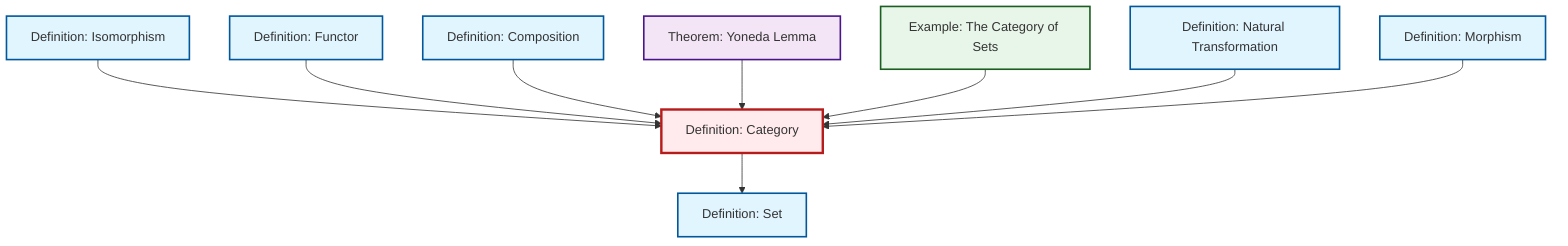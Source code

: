 graph TD
    classDef definition fill:#e1f5fe,stroke:#01579b,stroke-width:2px
    classDef theorem fill:#f3e5f5,stroke:#4a148c,stroke-width:2px
    classDef axiom fill:#fff3e0,stroke:#e65100,stroke-width:2px
    classDef example fill:#e8f5e9,stroke:#1b5e20,stroke-width:2px
    classDef current fill:#ffebee,stroke:#b71c1c,stroke-width:3px
    def-category["Definition: Category"]:::definition
    def-morphism["Definition: Morphism"]:::definition
    def-set["Definition: Set"]:::definition
    thm-yoneda["Theorem: Yoneda Lemma"]:::theorem
    def-functor["Definition: Functor"]:::definition
    def-composition["Definition: Composition"]:::definition
    def-natural-transformation["Definition: Natural Transformation"]:::definition
    ex-set-category["Example: The Category of Sets"]:::example
    def-isomorphism["Definition: Isomorphism"]:::definition
    def-isomorphism --> def-category
    def-functor --> def-category
    def-composition --> def-category
    thm-yoneda --> def-category
    ex-set-category --> def-category
    def-category --> def-set
    def-natural-transformation --> def-category
    def-morphism --> def-category
    class def-category current